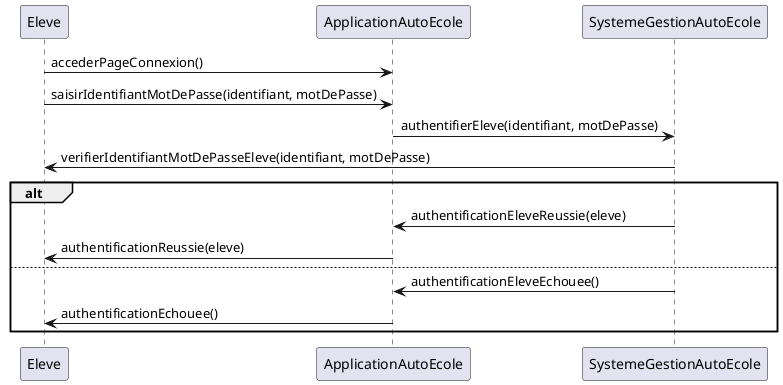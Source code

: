 @startuml
participant Eleve
participant ApplicationAutoEcole
participant SystemeGestionAutoEcole

Eleve->ApplicationAutoEcole: accederPageConnexion()

Eleve->ApplicationAutoEcole: saisirIdentifiantMotDePasse(identifiant, motDePasse)

ApplicationAutoEcole->SystemeGestionAutoEcole: authentifierEleve(identifiant, motDePasse)

SystemeGestionAutoEcole->Eleve: verifierIdentifiantMotDePasseEleve(identifiant, motDePasse)

alt
    SystemeGestionAutoEcole->ApplicationAutoEcole: authentificationEleveReussie(eleve)
    ApplicationAutoEcole->Eleve: authentificationReussie(eleve)
else
    SystemeGestionAutoEcole->ApplicationAutoEcole: authentificationEleveEchouee()
    ApplicationAutoEcole->Eleve: authentificationEchouee()
end
@enduml